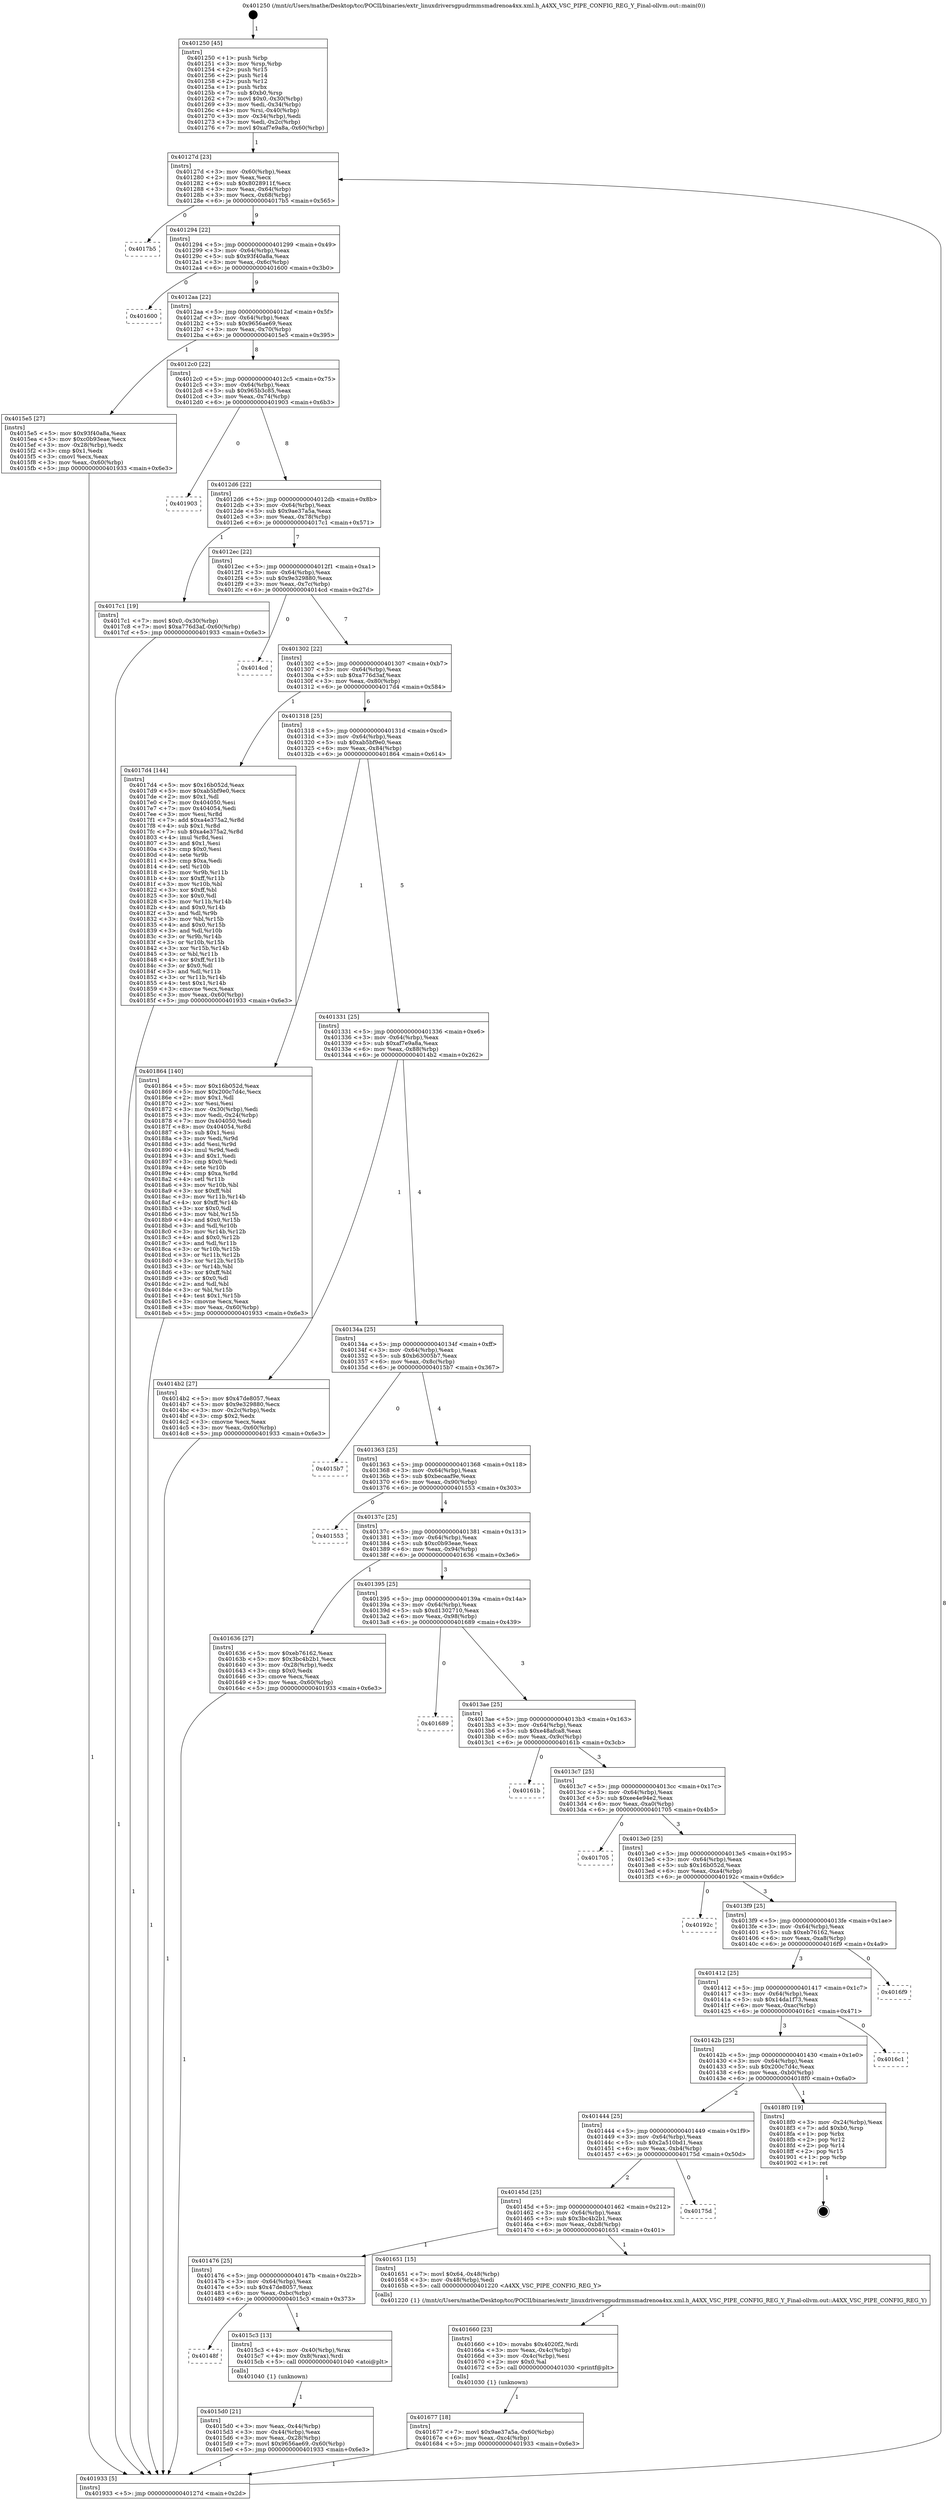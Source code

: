 digraph "0x401250" {
  label = "0x401250 (/mnt/c/Users/mathe/Desktop/tcc/POCII/binaries/extr_linuxdriversgpudrmmsmadrenoa4xx.xml.h_A4XX_VSC_PIPE_CONFIG_REG_Y_Final-ollvm.out::main(0))"
  labelloc = "t"
  node[shape=record]

  Entry [label="",width=0.3,height=0.3,shape=circle,fillcolor=black,style=filled]
  "0x40127d" [label="{
     0x40127d [23]\l
     | [instrs]\l
     &nbsp;&nbsp;0x40127d \<+3\>: mov -0x60(%rbp),%eax\l
     &nbsp;&nbsp;0x401280 \<+2\>: mov %eax,%ecx\l
     &nbsp;&nbsp;0x401282 \<+6\>: sub $0x8028911f,%ecx\l
     &nbsp;&nbsp;0x401288 \<+3\>: mov %eax,-0x64(%rbp)\l
     &nbsp;&nbsp;0x40128b \<+3\>: mov %ecx,-0x68(%rbp)\l
     &nbsp;&nbsp;0x40128e \<+6\>: je 00000000004017b5 \<main+0x565\>\l
  }"]
  "0x4017b5" [label="{
     0x4017b5\l
  }", style=dashed]
  "0x401294" [label="{
     0x401294 [22]\l
     | [instrs]\l
     &nbsp;&nbsp;0x401294 \<+5\>: jmp 0000000000401299 \<main+0x49\>\l
     &nbsp;&nbsp;0x401299 \<+3\>: mov -0x64(%rbp),%eax\l
     &nbsp;&nbsp;0x40129c \<+5\>: sub $0x93f40a8a,%eax\l
     &nbsp;&nbsp;0x4012a1 \<+3\>: mov %eax,-0x6c(%rbp)\l
     &nbsp;&nbsp;0x4012a4 \<+6\>: je 0000000000401600 \<main+0x3b0\>\l
  }"]
  Exit [label="",width=0.3,height=0.3,shape=circle,fillcolor=black,style=filled,peripheries=2]
  "0x401600" [label="{
     0x401600\l
  }", style=dashed]
  "0x4012aa" [label="{
     0x4012aa [22]\l
     | [instrs]\l
     &nbsp;&nbsp;0x4012aa \<+5\>: jmp 00000000004012af \<main+0x5f\>\l
     &nbsp;&nbsp;0x4012af \<+3\>: mov -0x64(%rbp),%eax\l
     &nbsp;&nbsp;0x4012b2 \<+5\>: sub $0x9656ae69,%eax\l
     &nbsp;&nbsp;0x4012b7 \<+3\>: mov %eax,-0x70(%rbp)\l
     &nbsp;&nbsp;0x4012ba \<+6\>: je 00000000004015e5 \<main+0x395\>\l
  }"]
  "0x401677" [label="{
     0x401677 [18]\l
     | [instrs]\l
     &nbsp;&nbsp;0x401677 \<+7\>: movl $0x9ae37a5a,-0x60(%rbp)\l
     &nbsp;&nbsp;0x40167e \<+6\>: mov %eax,-0xc4(%rbp)\l
     &nbsp;&nbsp;0x401684 \<+5\>: jmp 0000000000401933 \<main+0x6e3\>\l
  }"]
  "0x4015e5" [label="{
     0x4015e5 [27]\l
     | [instrs]\l
     &nbsp;&nbsp;0x4015e5 \<+5\>: mov $0x93f40a8a,%eax\l
     &nbsp;&nbsp;0x4015ea \<+5\>: mov $0xc0b93eae,%ecx\l
     &nbsp;&nbsp;0x4015ef \<+3\>: mov -0x28(%rbp),%edx\l
     &nbsp;&nbsp;0x4015f2 \<+3\>: cmp $0x1,%edx\l
     &nbsp;&nbsp;0x4015f5 \<+3\>: cmovl %ecx,%eax\l
     &nbsp;&nbsp;0x4015f8 \<+3\>: mov %eax,-0x60(%rbp)\l
     &nbsp;&nbsp;0x4015fb \<+5\>: jmp 0000000000401933 \<main+0x6e3\>\l
  }"]
  "0x4012c0" [label="{
     0x4012c0 [22]\l
     | [instrs]\l
     &nbsp;&nbsp;0x4012c0 \<+5\>: jmp 00000000004012c5 \<main+0x75\>\l
     &nbsp;&nbsp;0x4012c5 \<+3\>: mov -0x64(%rbp),%eax\l
     &nbsp;&nbsp;0x4012c8 \<+5\>: sub $0x965b3c85,%eax\l
     &nbsp;&nbsp;0x4012cd \<+3\>: mov %eax,-0x74(%rbp)\l
     &nbsp;&nbsp;0x4012d0 \<+6\>: je 0000000000401903 \<main+0x6b3\>\l
  }"]
  "0x401660" [label="{
     0x401660 [23]\l
     | [instrs]\l
     &nbsp;&nbsp;0x401660 \<+10\>: movabs $0x4020f2,%rdi\l
     &nbsp;&nbsp;0x40166a \<+3\>: mov %eax,-0x4c(%rbp)\l
     &nbsp;&nbsp;0x40166d \<+3\>: mov -0x4c(%rbp),%esi\l
     &nbsp;&nbsp;0x401670 \<+2\>: mov $0x0,%al\l
     &nbsp;&nbsp;0x401672 \<+5\>: call 0000000000401030 \<printf@plt\>\l
     | [calls]\l
     &nbsp;&nbsp;0x401030 \{1\} (unknown)\l
  }"]
  "0x401903" [label="{
     0x401903\l
  }", style=dashed]
  "0x4012d6" [label="{
     0x4012d6 [22]\l
     | [instrs]\l
     &nbsp;&nbsp;0x4012d6 \<+5\>: jmp 00000000004012db \<main+0x8b\>\l
     &nbsp;&nbsp;0x4012db \<+3\>: mov -0x64(%rbp),%eax\l
     &nbsp;&nbsp;0x4012de \<+5\>: sub $0x9ae37a5a,%eax\l
     &nbsp;&nbsp;0x4012e3 \<+3\>: mov %eax,-0x78(%rbp)\l
     &nbsp;&nbsp;0x4012e6 \<+6\>: je 00000000004017c1 \<main+0x571\>\l
  }"]
  "0x4015d0" [label="{
     0x4015d0 [21]\l
     | [instrs]\l
     &nbsp;&nbsp;0x4015d0 \<+3\>: mov %eax,-0x44(%rbp)\l
     &nbsp;&nbsp;0x4015d3 \<+3\>: mov -0x44(%rbp),%eax\l
     &nbsp;&nbsp;0x4015d6 \<+3\>: mov %eax,-0x28(%rbp)\l
     &nbsp;&nbsp;0x4015d9 \<+7\>: movl $0x9656ae69,-0x60(%rbp)\l
     &nbsp;&nbsp;0x4015e0 \<+5\>: jmp 0000000000401933 \<main+0x6e3\>\l
  }"]
  "0x4017c1" [label="{
     0x4017c1 [19]\l
     | [instrs]\l
     &nbsp;&nbsp;0x4017c1 \<+7\>: movl $0x0,-0x30(%rbp)\l
     &nbsp;&nbsp;0x4017c8 \<+7\>: movl $0xa776d3af,-0x60(%rbp)\l
     &nbsp;&nbsp;0x4017cf \<+5\>: jmp 0000000000401933 \<main+0x6e3\>\l
  }"]
  "0x4012ec" [label="{
     0x4012ec [22]\l
     | [instrs]\l
     &nbsp;&nbsp;0x4012ec \<+5\>: jmp 00000000004012f1 \<main+0xa1\>\l
     &nbsp;&nbsp;0x4012f1 \<+3\>: mov -0x64(%rbp),%eax\l
     &nbsp;&nbsp;0x4012f4 \<+5\>: sub $0x9e329880,%eax\l
     &nbsp;&nbsp;0x4012f9 \<+3\>: mov %eax,-0x7c(%rbp)\l
     &nbsp;&nbsp;0x4012fc \<+6\>: je 00000000004014cd \<main+0x27d\>\l
  }"]
  "0x40148f" [label="{
     0x40148f\l
  }", style=dashed]
  "0x4014cd" [label="{
     0x4014cd\l
  }", style=dashed]
  "0x401302" [label="{
     0x401302 [22]\l
     | [instrs]\l
     &nbsp;&nbsp;0x401302 \<+5\>: jmp 0000000000401307 \<main+0xb7\>\l
     &nbsp;&nbsp;0x401307 \<+3\>: mov -0x64(%rbp),%eax\l
     &nbsp;&nbsp;0x40130a \<+5\>: sub $0xa776d3af,%eax\l
     &nbsp;&nbsp;0x40130f \<+3\>: mov %eax,-0x80(%rbp)\l
     &nbsp;&nbsp;0x401312 \<+6\>: je 00000000004017d4 \<main+0x584\>\l
  }"]
  "0x4015c3" [label="{
     0x4015c3 [13]\l
     | [instrs]\l
     &nbsp;&nbsp;0x4015c3 \<+4\>: mov -0x40(%rbp),%rax\l
     &nbsp;&nbsp;0x4015c7 \<+4\>: mov 0x8(%rax),%rdi\l
     &nbsp;&nbsp;0x4015cb \<+5\>: call 0000000000401040 \<atoi@plt\>\l
     | [calls]\l
     &nbsp;&nbsp;0x401040 \{1\} (unknown)\l
  }"]
  "0x4017d4" [label="{
     0x4017d4 [144]\l
     | [instrs]\l
     &nbsp;&nbsp;0x4017d4 \<+5\>: mov $0x16b052d,%eax\l
     &nbsp;&nbsp;0x4017d9 \<+5\>: mov $0xab5bf9e0,%ecx\l
     &nbsp;&nbsp;0x4017de \<+2\>: mov $0x1,%dl\l
     &nbsp;&nbsp;0x4017e0 \<+7\>: mov 0x404050,%esi\l
     &nbsp;&nbsp;0x4017e7 \<+7\>: mov 0x404054,%edi\l
     &nbsp;&nbsp;0x4017ee \<+3\>: mov %esi,%r8d\l
     &nbsp;&nbsp;0x4017f1 \<+7\>: add $0xa4e375a2,%r8d\l
     &nbsp;&nbsp;0x4017f8 \<+4\>: sub $0x1,%r8d\l
     &nbsp;&nbsp;0x4017fc \<+7\>: sub $0xa4e375a2,%r8d\l
     &nbsp;&nbsp;0x401803 \<+4\>: imul %r8d,%esi\l
     &nbsp;&nbsp;0x401807 \<+3\>: and $0x1,%esi\l
     &nbsp;&nbsp;0x40180a \<+3\>: cmp $0x0,%esi\l
     &nbsp;&nbsp;0x40180d \<+4\>: sete %r9b\l
     &nbsp;&nbsp;0x401811 \<+3\>: cmp $0xa,%edi\l
     &nbsp;&nbsp;0x401814 \<+4\>: setl %r10b\l
     &nbsp;&nbsp;0x401818 \<+3\>: mov %r9b,%r11b\l
     &nbsp;&nbsp;0x40181b \<+4\>: xor $0xff,%r11b\l
     &nbsp;&nbsp;0x40181f \<+3\>: mov %r10b,%bl\l
     &nbsp;&nbsp;0x401822 \<+3\>: xor $0xff,%bl\l
     &nbsp;&nbsp;0x401825 \<+3\>: xor $0x0,%dl\l
     &nbsp;&nbsp;0x401828 \<+3\>: mov %r11b,%r14b\l
     &nbsp;&nbsp;0x40182b \<+4\>: and $0x0,%r14b\l
     &nbsp;&nbsp;0x40182f \<+3\>: and %dl,%r9b\l
     &nbsp;&nbsp;0x401832 \<+3\>: mov %bl,%r15b\l
     &nbsp;&nbsp;0x401835 \<+4\>: and $0x0,%r15b\l
     &nbsp;&nbsp;0x401839 \<+3\>: and %dl,%r10b\l
     &nbsp;&nbsp;0x40183c \<+3\>: or %r9b,%r14b\l
     &nbsp;&nbsp;0x40183f \<+3\>: or %r10b,%r15b\l
     &nbsp;&nbsp;0x401842 \<+3\>: xor %r15b,%r14b\l
     &nbsp;&nbsp;0x401845 \<+3\>: or %bl,%r11b\l
     &nbsp;&nbsp;0x401848 \<+4\>: xor $0xff,%r11b\l
     &nbsp;&nbsp;0x40184c \<+3\>: or $0x0,%dl\l
     &nbsp;&nbsp;0x40184f \<+3\>: and %dl,%r11b\l
     &nbsp;&nbsp;0x401852 \<+3\>: or %r11b,%r14b\l
     &nbsp;&nbsp;0x401855 \<+4\>: test $0x1,%r14b\l
     &nbsp;&nbsp;0x401859 \<+3\>: cmovne %ecx,%eax\l
     &nbsp;&nbsp;0x40185c \<+3\>: mov %eax,-0x60(%rbp)\l
     &nbsp;&nbsp;0x40185f \<+5\>: jmp 0000000000401933 \<main+0x6e3\>\l
  }"]
  "0x401318" [label="{
     0x401318 [25]\l
     | [instrs]\l
     &nbsp;&nbsp;0x401318 \<+5\>: jmp 000000000040131d \<main+0xcd\>\l
     &nbsp;&nbsp;0x40131d \<+3\>: mov -0x64(%rbp),%eax\l
     &nbsp;&nbsp;0x401320 \<+5\>: sub $0xab5bf9e0,%eax\l
     &nbsp;&nbsp;0x401325 \<+6\>: mov %eax,-0x84(%rbp)\l
     &nbsp;&nbsp;0x40132b \<+6\>: je 0000000000401864 \<main+0x614\>\l
  }"]
  "0x401476" [label="{
     0x401476 [25]\l
     | [instrs]\l
     &nbsp;&nbsp;0x401476 \<+5\>: jmp 000000000040147b \<main+0x22b\>\l
     &nbsp;&nbsp;0x40147b \<+3\>: mov -0x64(%rbp),%eax\l
     &nbsp;&nbsp;0x40147e \<+5\>: sub $0x47de8057,%eax\l
     &nbsp;&nbsp;0x401483 \<+6\>: mov %eax,-0xbc(%rbp)\l
     &nbsp;&nbsp;0x401489 \<+6\>: je 00000000004015c3 \<main+0x373\>\l
  }"]
  "0x401864" [label="{
     0x401864 [140]\l
     | [instrs]\l
     &nbsp;&nbsp;0x401864 \<+5\>: mov $0x16b052d,%eax\l
     &nbsp;&nbsp;0x401869 \<+5\>: mov $0x200c7d4c,%ecx\l
     &nbsp;&nbsp;0x40186e \<+2\>: mov $0x1,%dl\l
     &nbsp;&nbsp;0x401870 \<+2\>: xor %esi,%esi\l
     &nbsp;&nbsp;0x401872 \<+3\>: mov -0x30(%rbp),%edi\l
     &nbsp;&nbsp;0x401875 \<+3\>: mov %edi,-0x24(%rbp)\l
     &nbsp;&nbsp;0x401878 \<+7\>: mov 0x404050,%edi\l
     &nbsp;&nbsp;0x40187f \<+8\>: mov 0x404054,%r8d\l
     &nbsp;&nbsp;0x401887 \<+3\>: sub $0x1,%esi\l
     &nbsp;&nbsp;0x40188a \<+3\>: mov %edi,%r9d\l
     &nbsp;&nbsp;0x40188d \<+3\>: add %esi,%r9d\l
     &nbsp;&nbsp;0x401890 \<+4\>: imul %r9d,%edi\l
     &nbsp;&nbsp;0x401894 \<+3\>: and $0x1,%edi\l
     &nbsp;&nbsp;0x401897 \<+3\>: cmp $0x0,%edi\l
     &nbsp;&nbsp;0x40189a \<+4\>: sete %r10b\l
     &nbsp;&nbsp;0x40189e \<+4\>: cmp $0xa,%r8d\l
     &nbsp;&nbsp;0x4018a2 \<+4\>: setl %r11b\l
     &nbsp;&nbsp;0x4018a6 \<+3\>: mov %r10b,%bl\l
     &nbsp;&nbsp;0x4018a9 \<+3\>: xor $0xff,%bl\l
     &nbsp;&nbsp;0x4018ac \<+3\>: mov %r11b,%r14b\l
     &nbsp;&nbsp;0x4018af \<+4\>: xor $0xff,%r14b\l
     &nbsp;&nbsp;0x4018b3 \<+3\>: xor $0x0,%dl\l
     &nbsp;&nbsp;0x4018b6 \<+3\>: mov %bl,%r15b\l
     &nbsp;&nbsp;0x4018b9 \<+4\>: and $0x0,%r15b\l
     &nbsp;&nbsp;0x4018bd \<+3\>: and %dl,%r10b\l
     &nbsp;&nbsp;0x4018c0 \<+3\>: mov %r14b,%r12b\l
     &nbsp;&nbsp;0x4018c3 \<+4\>: and $0x0,%r12b\l
     &nbsp;&nbsp;0x4018c7 \<+3\>: and %dl,%r11b\l
     &nbsp;&nbsp;0x4018ca \<+3\>: or %r10b,%r15b\l
     &nbsp;&nbsp;0x4018cd \<+3\>: or %r11b,%r12b\l
     &nbsp;&nbsp;0x4018d0 \<+3\>: xor %r12b,%r15b\l
     &nbsp;&nbsp;0x4018d3 \<+3\>: or %r14b,%bl\l
     &nbsp;&nbsp;0x4018d6 \<+3\>: xor $0xff,%bl\l
     &nbsp;&nbsp;0x4018d9 \<+3\>: or $0x0,%dl\l
     &nbsp;&nbsp;0x4018dc \<+2\>: and %dl,%bl\l
     &nbsp;&nbsp;0x4018de \<+3\>: or %bl,%r15b\l
     &nbsp;&nbsp;0x4018e1 \<+4\>: test $0x1,%r15b\l
     &nbsp;&nbsp;0x4018e5 \<+3\>: cmovne %ecx,%eax\l
     &nbsp;&nbsp;0x4018e8 \<+3\>: mov %eax,-0x60(%rbp)\l
     &nbsp;&nbsp;0x4018eb \<+5\>: jmp 0000000000401933 \<main+0x6e3\>\l
  }"]
  "0x401331" [label="{
     0x401331 [25]\l
     | [instrs]\l
     &nbsp;&nbsp;0x401331 \<+5\>: jmp 0000000000401336 \<main+0xe6\>\l
     &nbsp;&nbsp;0x401336 \<+3\>: mov -0x64(%rbp),%eax\l
     &nbsp;&nbsp;0x401339 \<+5\>: sub $0xaf7e9a8a,%eax\l
     &nbsp;&nbsp;0x40133e \<+6\>: mov %eax,-0x88(%rbp)\l
     &nbsp;&nbsp;0x401344 \<+6\>: je 00000000004014b2 \<main+0x262\>\l
  }"]
  "0x401651" [label="{
     0x401651 [15]\l
     | [instrs]\l
     &nbsp;&nbsp;0x401651 \<+7\>: movl $0x64,-0x48(%rbp)\l
     &nbsp;&nbsp;0x401658 \<+3\>: mov -0x48(%rbp),%edi\l
     &nbsp;&nbsp;0x40165b \<+5\>: call 0000000000401220 \<A4XX_VSC_PIPE_CONFIG_REG_Y\>\l
     | [calls]\l
     &nbsp;&nbsp;0x401220 \{1\} (/mnt/c/Users/mathe/Desktop/tcc/POCII/binaries/extr_linuxdriversgpudrmmsmadrenoa4xx.xml.h_A4XX_VSC_PIPE_CONFIG_REG_Y_Final-ollvm.out::A4XX_VSC_PIPE_CONFIG_REG_Y)\l
  }"]
  "0x4014b2" [label="{
     0x4014b2 [27]\l
     | [instrs]\l
     &nbsp;&nbsp;0x4014b2 \<+5\>: mov $0x47de8057,%eax\l
     &nbsp;&nbsp;0x4014b7 \<+5\>: mov $0x9e329880,%ecx\l
     &nbsp;&nbsp;0x4014bc \<+3\>: mov -0x2c(%rbp),%edx\l
     &nbsp;&nbsp;0x4014bf \<+3\>: cmp $0x2,%edx\l
     &nbsp;&nbsp;0x4014c2 \<+3\>: cmovne %ecx,%eax\l
     &nbsp;&nbsp;0x4014c5 \<+3\>: mov %eax,-0x60(%rbp)\l
     &nbsp;&nbsp;0x4014c8 \<+5\>: jmp 0000000000401933 \<main+0x6e3\>\l
  }"]
  "0x40134a" [label="{
     0x40134a [25]\l
     | [instrs]\l
     &nbsp;&nbsp;0x40134a \<+5\>: jmp 000000000040134f \<main+0xff\>\l
     &nbsp;&nbsp;0x40134f \<+3\>: mov -0x64(%rbp),%eax\l
     &nbsp;&nbsp;0x401352 \<+5\>: sub $0xb63005b7,%eax\l
     &nbsp;&nbsp;0x401357 \<+6\>: mov %eax,-0x8c(%rbp)\l
     &nbsp;&nbsp;0x40135d \<+6\>: je 00000000004015b7 \<main+0x367\>\l
  }"]
  "0x401933" [label="{
     0x401933 [5]\l
     | [instrs]\l
     &nbsp;&nbsp;0x401933 \<+5\>: jmp 000000000040127d \<main+0x2d\>\l
  }"]
  "0x401250" [label="{
     0x401250 [45]\l
     | [instrs]\l
     &nbsp;&nbsp;0x401250 \<+1\>: push %rbp\l
     &nbsp;&nbsp;0x401251 \<+3\>: mov %rsp,%rbp\l
     &nbsp;&nbsp;0x401254 \<+2\>: push %r15\l
     &nbsp;&nbsp;0x401256 \<+2\>: push %r14\l
     &nbsp;&nbsp;0x401258 \<+2\>: push %r12\l
     &nbsp;&nbsp;0x40125a \<+1\>: push %rbx\l
     &nbsp;&nbsp;0x40125b \<+7\>: sub $0xb0,%rsp\l
     &nbsp;&nbsp;0x401262 \<+7\>: movl $0x0,-0x30(%rbp)\l
     &nbsp;&nbsp;0x401269 \<+3\>: mov %edi,-0x34(%rbp)\l
     &nbsp;&nbsp;0x40126c \<+4\>: mov %rsi,-0x40(%rbp)\l
     &nbsp;&nbsp;0x401270 \<+3\>: mov -0x34(%rbp),%edi\l
     &nbsp;&nbsp;0x401273 \<+3\>: mov %edi,-0x2c(%rbp)\l
     &nbsp;&nbsp;0x401276 \<+7\>: movl $0xaf7e9a8a,-0x60(%rbp)\l
  }"]
  "0x40145d" [label="{
     0x40145d [25]\l
     | [instrs]\l
     &nbsp;&nbsp;0x40145d \<+5\>: jmp 0000000000401462 \<main+0x212\>\l
     &nbsp;&nbsp;0x401462 \<+3\>: mov -0x64(%rbp),%eax\l
     &nbsp;&nbsp;0x401465 \<+5\>: sub $0x3bc4b2b1,%eax\l
     &nbsp;&nbsp;0x40146a \<+6\>: mov %eax,-0xb8(%rbp)\l
     &nbsp;&nbsp;0x401470 \<+6\>: je 0000000000401651 \<main+0x401\>\l
  }"]
  "0x4015b7" [label="{
     0x4015b7\l
  }", style=dashed]
  "0x401363" [label="{
     0x401363 [25]\l
     | [instrs]\l
     &nbsp;&nbsp;0x401363 \<+5\>: jmp 0000000000401368 \<main+0x118\>\l
     &nbsp;&nbsp;0x401368 \<+3\>: mov -0x64(%rbp),%eax\l
     &nbsp;&nbsp;0x40136b \<+5\>: sub $0xbecaaf9e,%eax\l
     &nbsp;&nbsp;0x401370 \<+6\>: mov %eax,-0x90(%rbp)\l
     &nbsp;&nbsp;0x401376 \<+6\>: je 0000000000401553 \<main+0x303\>\l
  }"]
  "0x40175d" [label="{
     0x40175d\l
  }", style=dashed]
  "0x401553" [label="{
     0x401553\l
  }", style=dashed]
  "0x40137c" [label="{
     0x40137c [25]\l
     | [instrs]\l
     &nbsp;&nbsp;0x40137c \<+5\>: jmp 0000000000401381 \<main+0x131\>\l
     &nbsp;&nbsp;0x401381 \<+3\>: mov -0x64(%rbp),%eax\l
     &nbsp;&nbsp;0x401384 \<+5\>: sub $0xc0b93eae,%eax\l
     &nbsp;&nbsp;0x401389 \<+6\>: mov %eax,-0x94(%rbp)\l
     &nbsp;&nbsp;0x40138f \<+6\>: je 0000000000401636 \<main+0x3e6\>\l
  }"]
  "0x401444" [label="{
     0x401444 [25]\l
     | [instrs]\l
     &nbsp;&nbsp;0x401444 \<+5\>: jmp 0000000000401449 \<main+0x1f9\>\l
     &nbsp;&nbsp;0x401449 \<+3\>: mov -0x64(%rbp),%eax\l
     &nbsp;&nbsp;0x40144c \<+5\>: sub $0x2a510bd1,%eax\l
     &nbsp;&nbsp;0x401451 \<+6\>: mov %eax,-0xb4(%rbp)\l
     &nbsp;&nbsp;0x401457 \<+6\>: je 000000000040175d \<main+0x50d\>\l
  }"]
  "0x401636" [label="{
     0x401636 [27]\l
     | [instrs]\l
     &nbsp;&nbsp;0x401636 \<+5\>: mov $0xeb76162,%eax\l
     &nbsp;&nbsp;0x40163b \<+5\>: mov $0x3bc4b2b1,%ecx\l
     &nbsp;&nbsp;0x401640 \<+3\>: mov -0x28(%rbp),%edx\l
     &nbsp;&nbsp;0x401643 \<+3\>: cmp $0x0,%edx\l
     &nbsp;&nbsp;0x401646 \<+3\>: cmove %ecx,%eax\l
     &nbsp;&nbsp;0x401649 \<+3\>: mov %eax,-0x60(%rbp)\l
     &nbsp;&nbsp;0x40164c \<+5\>: jmp 0000000000401933 \<main+0x6e3\>\l
  }"]
  "0x401395" [label="{
     0x401395 [25]\l
     | [instrs]\l
     &nbsp;&nbsp;0x401395 \<+5\>: jmp 000000000040139a \<main+0x14a\>\l
     &nbsp;&nbsp;0x40139a \<+3\>: mov -0x64(%rbp),%eax\l
     &nbsp;&nbsp;0x40139d \<+5\>: sub $0xd1302710,%eax\l
     &nbsp;&nbsp;0x4013a2 \<+6\>: mov %eax,-0x98(%rbp)\l
     &nbsp;&nbsp;0x4013a8 \<+6\>: je 0000000000401689 \<main+0x439\>\l
  }"]
  "0x4018f0" [label="{
     0x4018f0 [19]\l
     | [instrs]\l
     &nbsp;&nbsp;0x4018f0 \<+3\>: mov -0x24(%rbp),%eax\l
     &nbsp;&nbsp;0x4018f3 \<+7\>: add $0xb0,%rsp\l
     &nbsp;&nbsp;0x4018fa \<+1\>: pop %rbx\l
     &nbsp;&nbsp;0x4018fb \<+2\>: pop %r12\l
     &nbsp;&nbsp;0x4018fd \<+2\>: pop %r14\l
     &nbsp;&nbsp;0x4018ff \<+2\>: pop %r15\l
     &nbsp;&nbsp;0x401901 \<+1\>: pop %rbp\l
     &nbsp;&nbsp;0x401902 \<+1\>: ret\l
  }"]
  "0x401689" [label="{
     0x401689\l
  }", style=dashed]
  "0x4013ae" [label="{
     0x4013ae [25]\l
     | [instrs]\l
     &nbsp;&nbsp;0x4013ae \<+5\>: jmp 00000000004013b3 \<main+0x163\>\l
     &nbsp;&nbsp;0x4013b3 \<+3\>: mov -0x64(%rbp),%eax\l
     &nbsp;&nbsp;0x4013b6 \<+5\>: sub $0xe48afca8,%eax\l
     &nbsp;&nbsp;0x4013bb \<+6\>: mov %eax,-0x9c(%rbp)\l
     &nbsp;&nbsp;0x4013c1 \<+6\>: je 000000000040161b \<main+0x3cb\>\l
  }"]
  "0x40142b" [label="{
     0x40142b [25]\l
     | [instrs]\l
     &nbsp;&nbsp;0x40142b \<+5\>: jmp 0000000000401430 \<main+0x1e0\>\l
     &nbsp;&nbsp;0x401430 \<+3\>: mov -0x64(%rbp),%eax\l
     &nbsp;&nbsp;0x401433 \<+5\>: sub $0x200c7d4c,%eax\l
     &nbsp;&nbsp;0x401438 \<+6\>: mov %eax,-0xb0(%rbp)\l
     &nbsp;&nbsp;0x40143e \<+6\>: je 00000000004018f0 \<main+0x6a0\>\l
  }"]
  "0x40161b" [label="{
     0x40161b\l
  }", style=dashed]
  "0x4013c7" [label="{
     0x4013c7 [25]\l
     | [instrs]\l
     &nbsp;&nbsp;0x4013c7 \<+5\>: jmp 00000000004013cc \<main+0x17c\>\l
     &nbsp;&nbsp;0x4013cc \<+3\>: mov -0x64(%rbp),%eax\l
     &nbsp;&nbsp;0x4013cf \<+5\>: sub $0xee4e94e2,%eax\l
     &nbsp;&nbsp;0x4013d4 \<+6\>: mov %eax,-0xa0(%rbp)\l
     &nbsp;&nbsp;0x4013da \<+6\>: je 0000000000401705 \<main+0x4b5\>\l
  }"]
  "0x4016c1" [label="{
     0x4016c1\l
  }", style=dashed]
  "0x401705" [label="{
     0x401705\l
  }", style=dashed]
  "0x4013e0" [label="{
     0x4013e0 [25]\l
     | [instrs]\l
     &nbsp;&nbsp;0x4013e0 \<+5\>: jmp 00000000004013e5 \<main+0x195\>\l
     &nbsp;&nbsp;0x4013e5 \<+3\>: mov -0x64(%rbp),%eax\l
     &nbsp;&nbsp;0x4013e8 \<+5\>: sub $0x16b052d,%eax\l
     &nbsp;&nbsp;0x4013ed \<+6\>: mov %eax,-0xa4(%rbp)\l
     &nbsp;&nbsp;0x4013f3 \<+6\>: je 000000000040192c \<main+0x6dc\>\l
  }"]
  "0x401412" [label="{
     0x401412 [25]\l
     | [instrs]\l
     &nbsp;&nbsp;0x401412 \<+5\>: jmp 0000000000401417 \<main+0x1c7\>\l
     &nbsp;&nbsp;0x401417 \<+3\>: mov -0x64(%rbp),%eax\l
     &nbsp;&nbsp;0x40141a \<+5\>: sub $0x14da1f73,%eax\l
     &nbsp;&nbsp;0x40141f \<+6\>: mov %eax,-0xac(%rbp)\l
     &nbsp;&nbsp;0x401425 \<+6\>: je 00000000004016c1 \<main+0x471\>\l
  }"]
  "0x40192c" [label="{
     0x40192c\l
  }", style=dashed]
  "0x4013f9" [label="{
     0x4013f9 [25]\l
     | [instrs]\l
     &nbsp;&nbsp;0x4013f9 \<+5\>: jmp 00000000004013fe \<main+0x1ae\>\l
     &nbsp;&nbsp;0x4013fe \<+3\>: mov -0x64(%rbp),%eax\l
     &nbsp;&nbsp;0x401401 \<+5\>: sub $0xeb76162,%eax\l
     &nbsp;&nbsp;0x401406 \<+6\>: mov %eax,-0xa8(%rbp)\l
     &nbsp;&nbsp;0x40140c \<+6\>: je 00000000004016f9 \<main+0x4a9\>\l
  }"]
  "0x4016f9" [label="{
     0x4016f9\l
  }", style=dashed]
  Entry -> "0x401250" [label=" 1"]
  "0x40127d" -> "0x4017b5" [label=" 0"]
  "0x40127d" -> "0x401294" [label=" 9"]
  "0x4018f0" -> Exit [label=" 1"]
  "0x401294" -> "0x401600" [label=" 0"]
  "0x401294" -> "0x4012aa" [label=" 9"]
  "0x401864" -> "0x401933" [label=" 1"]
  "0x4012aa" -> "0x4015e5" [label=" 1"]
  "0x4012aa" -> "0x4012c0" [label=" 8"]
  "0x4017d4" -> "0x401933" [label=" 1"]
  "0x4012c0" -> "0x401903" [label=" 0"]
  "0x4012c0" -> "0x4012d6" [label=" 8"]
  "0x4017c1" -> "0x401933" [label=" 1"]
  "0x4012d6" -> "0x4017c1" [label=" 1"]
  "0x4012d6" -> "0x4012ec" [label=" 7"]
  "0x401677" -> "0x401933" [label=" 1"]
  "0x4012ec" -> "0x4014cd" [label=" 0"]
  "0x4012ec" -> "0x401302" [label=" 7"]
  "0x401660" -> "0x401677" [label=" 1"]
  "0x401302" -> "0x4017d4" [label=" 1"]
  "0x401302" -> "0x401318" [label=" 6"]
  "0x401651" -> "0x401660" [label=" 1"]
  "0x401318" -> "0x401864" [label=" 1"]
  "0x401318" -> "0x401331" [label=" 5"]
  "0x4015e5" -> "0x401933" [label=" 1"]
  "0x401331" -> "0x4014b2" [label=" 1"]
  "0x401331" -> "0x40134a" [label=" 4"]
  "0x4014b2" -> "0x401933" [label=" 1"]
  "0x401250" -> "0x40127d" [label=" 1"]
  "0x401933" -> "0x40127d" [label=" 8"]
  "0x4015d0" -> "0x401933" [label=" 1"]
  "0x40134a" -> "0x4015b7" [label=" 0"]
  "0x40134a" -> "0x401363" [label=" 4"]
  "0x401476" -> "0x40148f" [label=" 0"]
  "0x401363" -> "0x401553" [label=" 0"]
  "0x401363" -> "0x40137c" [label=" 4"]
  "0x401476" -> "0x4015c3" [label=" 1"]
  "0x40137c" -> "0x401636" [label=" 1"]
  "0x40137c" -> "0x401395" [label=" 3"]
  "0x40145d" -> "0x401476" [label=" 1"]
  "0x401395" -> "0x401689" [label=" 0"]
  "0x401395" -> "0x4013ae" [label=" 3"]
  "0x40145d" -> "0x401651" [label=" 1"]
  "0x4013ae" -> "0x40161b" [label=" 0"]
  "0x4013ae" -> "0x4013c7" [label=" 3"]
  "0x401444" -> "0x40145d" [label=" 2"]
  "0x4013c7" -> "0x401705" [label=" 0"]
  "0x4013c7" -> "0x4013e0" [label=" 3"]
  "0x401444" -> "0x40175d" [label=" 0"]
  "0x4013e0" -> "0x40192c" [label=" 0"]
  "0x4013e0" -> "0x4013f9" [label=" 3"]
  "0x40142b" -> "0x401444" [label=" 2"]
  "0x4013f9" -> "0x4016f9" [label=" 0"]
  "0x4013f9" -> "0x401412" [label=" 3"]
  "0x401636" -> "0x401933" [label=" 1"]
  "0x401412" -> "0x4016c1" [label=" 0"]
  "0x401412" -> "0x40142b" [label=" 3"]
  "0x4015c3" -> "0x4015d0" [label=" 1"]
  "0x40142b" -> "0x4018f0" [label=" 1"]
}
